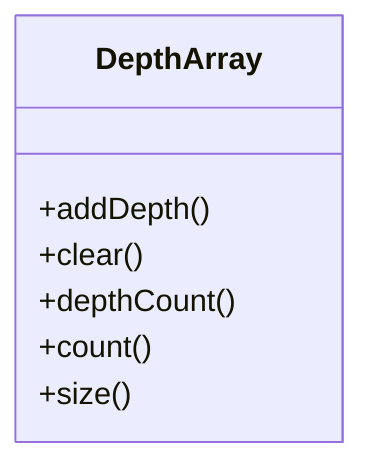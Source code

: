 classDiagram
    class DepthArray {
        +addDepth()
        +clear()
        +depthCount()
        +count()
        +size()
    }